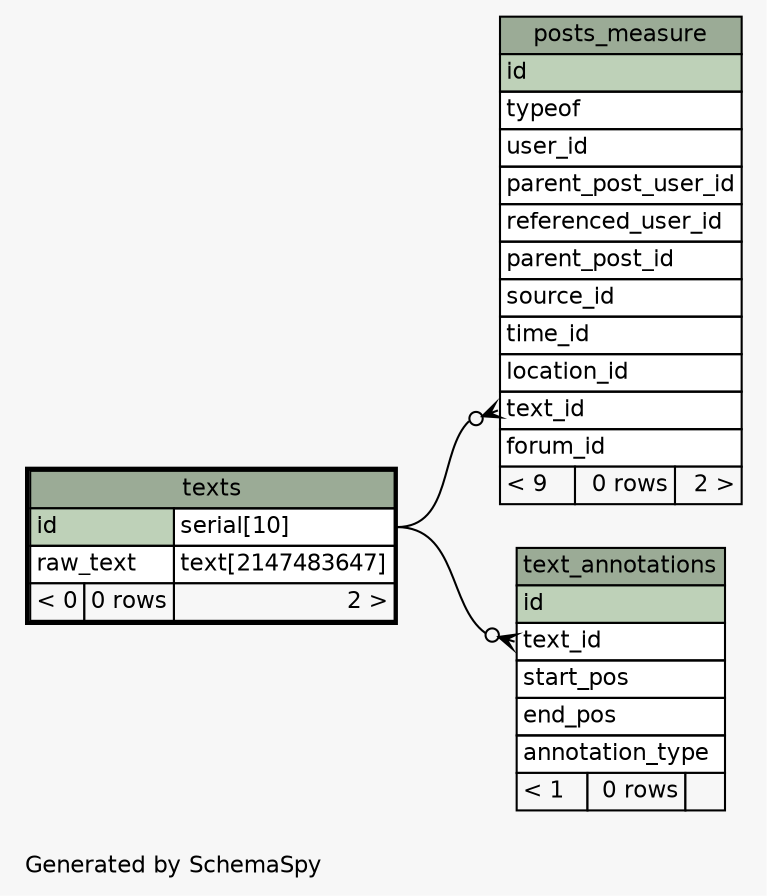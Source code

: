 // dot 2.34.0 on Mac OS X 10.8.3
// SchemaSpy rev 590
digraph "oneDegreeRelationshipsDiagram" {
  graph [
    rankdir="RL"
    bgcolor="#f7f7f7"
    label="\nGenerated by SchemaSpy"
    labeljust="l"
    nodesep="0.18"
    ranksep="0.46"
    fontname="Helvetica"
    fontsize="11"
  ];
  node [
    fontname="Helvetica"
    fontsize="11"
    shape="plaintext"
  ];
  edge [
    arrowsize="0.8"
  ];
  "posts_measure":"text_id":w -> "texts":"id.type":e [arrowhead=none dir=back arrowtail=crowodot];
  "text_annotations":"text_id":w -> "texts":"id.type":e [arrowhead=none dir=back arrowtail=crowodot];
  "posts_measure" [
    label=<
    <TABLE BORDER="0" CELLBORDER="1" CELLSPACING="0" BGCOLOR="#ffffff">
      <TR><TD COLSPAN="3" BGCOLOR="#9bab96" ALIGN="CENTER">posts_measure</TD></TR>
      <TR><TD PORT="id" COLSPAN="3" BGCOLOR="#bed1b8" ALIGN="LEFT">id</TD></TR>
      <TR><TD PORT="typeof" COLSPAN="3" ALIGN="LEFT">typeof</TD></TR>
      <TR><TD PORT="user_id" COLSPAN="3" ALIGN="LEFT">user_id</TD></TR>
      <TR><TD PORT="parent_post_user_id" COLSPAN="3" ALIGN="LEFT">parent_post_user_id</TD></TR>
      <TR><TD PORT="referenced_user_id" COLSPAN="3" ALIGN="LEFT">referenced_user_id</TD></TR>
      <TR><TD PORT="parent_post_id" COLSPAN="3" ALIGN="LEFT">parent_post_id</TD></TR>
      <TR><TD PORT="source_id" COLSPAN="3" ALIGN="LEFT">source_id</TD></TR>
      <TR><TD PORT="time_id" COLSPAN="3" ALIGN="LEFT">time_id</TD></TR>
      <TR><TD PORT="location_id" COLSPAN="3" ALIGN="LEFT">location_id</TD></TR>
      <TR><TD PORT="text_id" COLSPAN="3" ALIGN="LEFT">text_id</TD></TR>
      <TR><TD PORT="forum_id" COLSPAN="3" ALIGN="LEFT">forum_id</TD></TR>
      <TR><TD ALIGN="LEFT" BGCOLOR="#f7f7f7">&lt; 9</TD><TD ALIGN="RIGHT" BGCOLOR="#f7f7f7">0 rows</TD><TD ALIGN="RIGHT" BGCOLOR="#f7f7f7">2 &gt;</TD></TR>
    </TABLE>>
    URL="posts_measure.html"
    tooltip="posts_measure"
  ];
  "text_annotations" [
    label=<
    <TABLE BORDER="0" CELLBORDER="1" CELLSPACING="0" BGCOLOR="#ffffff">
      <TR><TD COLSPAN="3" BGCOLOR="#9bab96" ALIGN="CENTER">text_annotations</TD></TR>
      <TR><TD PORT="id" COLSPAN="3" BGCOLOR="#bed1b8" ALIGN="LEFT">id</TD></TR>
      <TR><TD PORT="text_id" COLSPAN="3" ALIGN="LEFT">text_id</TD></TR>
      <TR><TD PORT="start_pos" COLSPAN="3" ALIGN="LEFT">start_pos</TD></TR>
      <TR><TD PORT="end_pos" COLSPAN="3" ALIGN="LEFT">end_pos</TD></TR>
      <TR><TD PORT="annotation_type" COLSPAN="3" ALIGN="LEFT">annotation_type</TD></TR>
      <TR><TD ALIGN="LEFT" BGCOLOR="#f7f7f7">&lt; 1</TD><TD ALIGN="RIGHT" BGCOLOR="#f7f7f7">0 rows</TD><TD ALIGN="RIGHT" BGCOLOR="#f7f7f7">  </TD></TR>
    </TABLE>>
    URL="text_annotations.html"
    tooltip="text_annotations"
  ];
  "texts" [
    label=<
    <TABLE BORDER="2" CELLBORDER="1" CELLSPACING="0" BGCOLOR="#ffffff">
      <TR><TD COLSPAN="3" BGCOLOR="#9bab96" ALIGN="CENTER">texts</TD></TR>
      <TR><TD PORT="id" COLSPAN="2" BGCOLOR="#bed1b8" ALIGN="LEFT">id</TD><TD PORT="id.type" ALIGN="LEFT">serial[10]</TD></TR>
      <TR><TD PORT="raw_text" COLSPAN="2" ALIGN="LEFT">raw_text</TD><TD PORT="raw_text.type" ALIGN="LEFT">text[2147483647]</TD></TR>
      <TR><TD ALIGN="LEFT" BGCOLOR="#f7f7f7">&lt; 0</TD><TD ALIGN="RIGHT" BGCOLOR="#f7f7f7">0 rows</TD><TD ALIGN="RIGHT" BGCOLOR="#f7f7f7">2 &gt;</TD></TR>
    </TABLE>>
    URL="texts.html"
    tooltip="texts"
  ];
}

